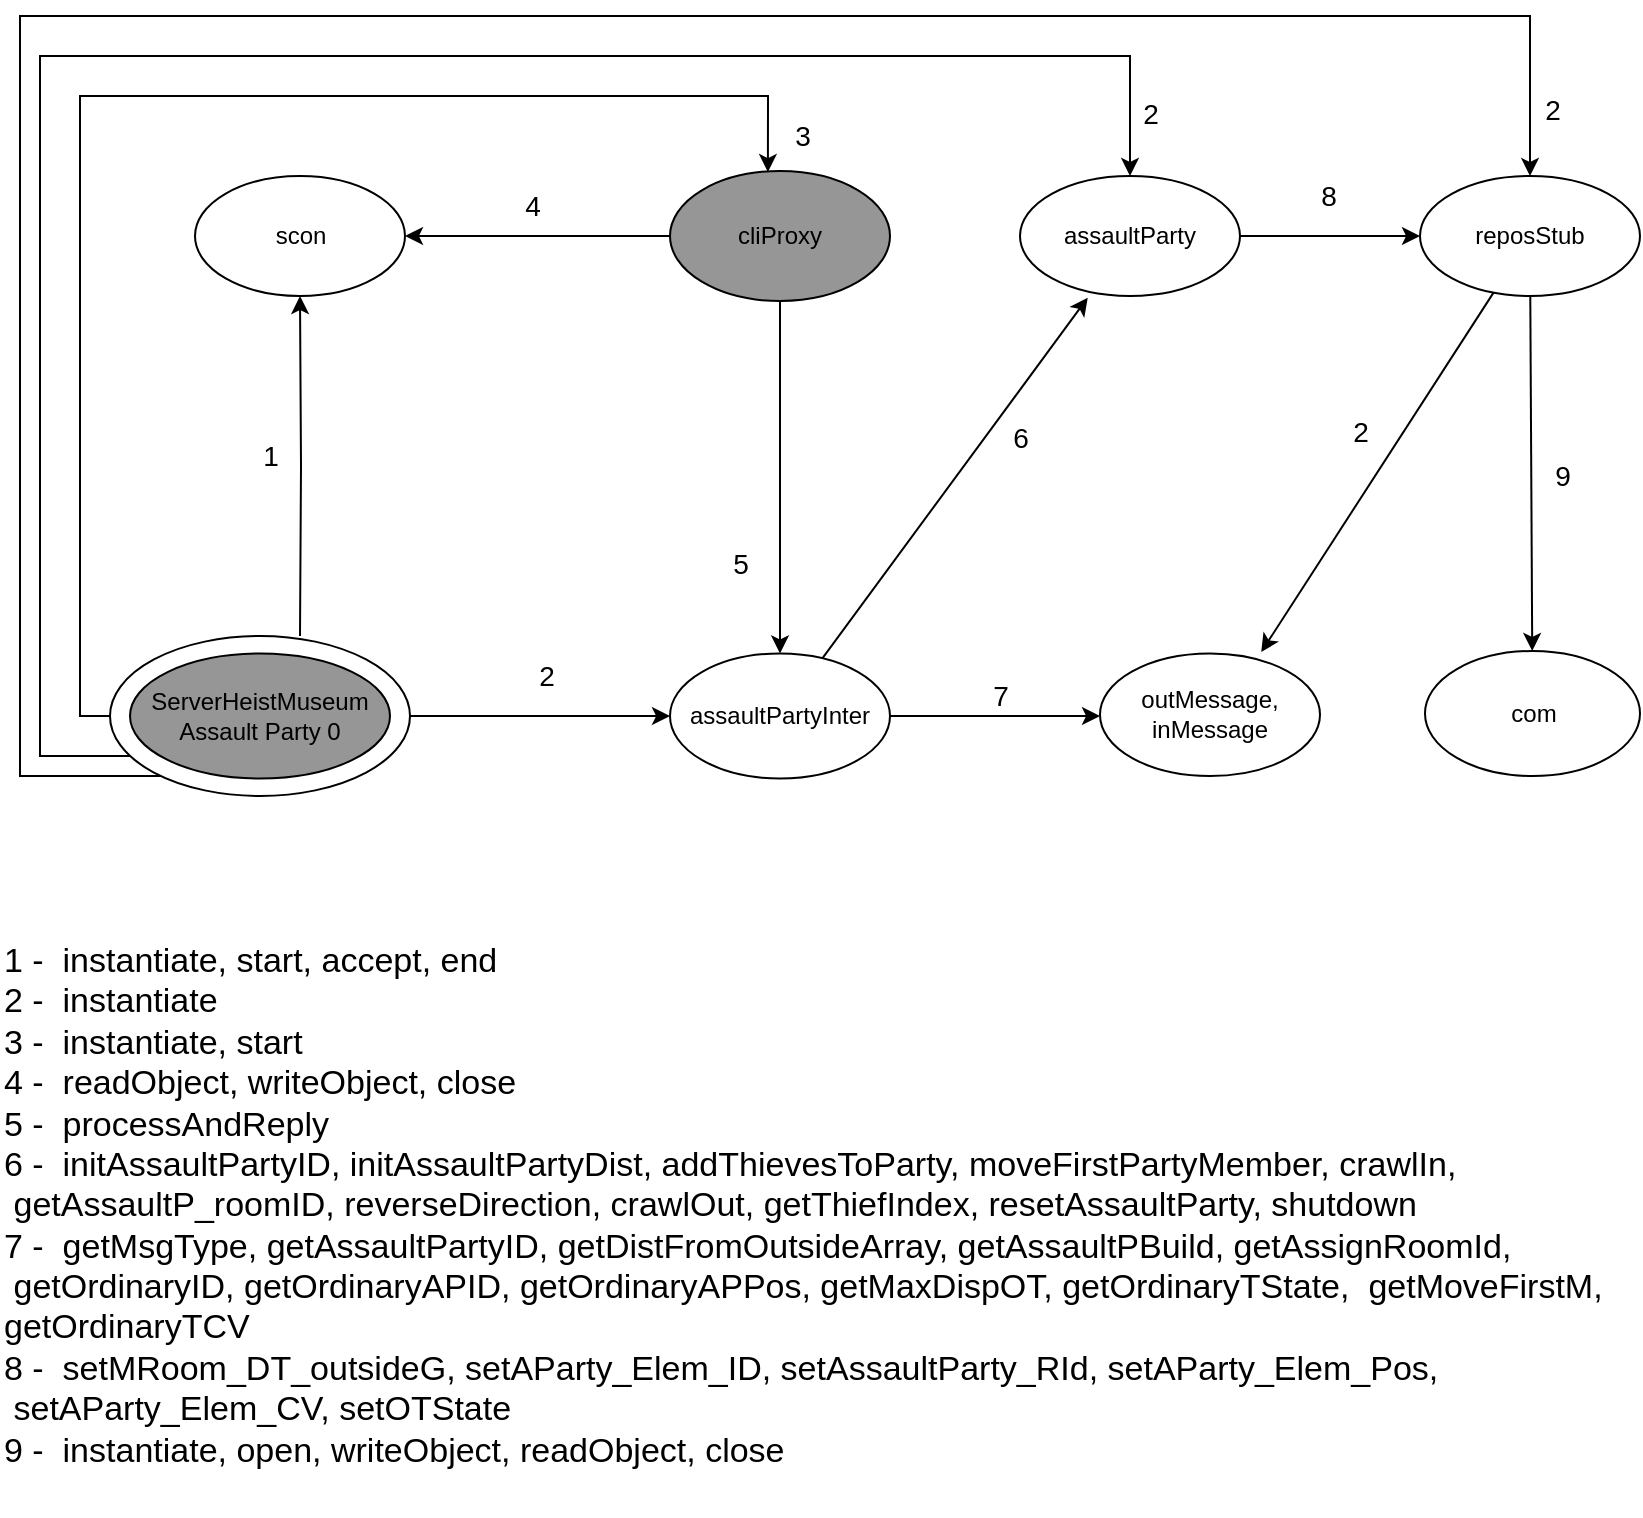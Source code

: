 <mxfile version="21.2.9" type="device">
  <diagram name="Page-1" id="h4a3mLUxmYmVxHiVNfvR">
    <mxGraphModel dx="1434" dy="775" grid="1" gridSize="10" guides="1" tooltips="1" connect="1" arrows="1" fold="1" page="1" pageScale="1" pageWidth="850" pageHeight="1100" math="0" shadow="0">
      <root>
        <mxCell id="0" />
        <mxCell id="1" parent="0" />
        <mxCell id="IrQQD2VYsDH-wbFwgZ4E-1" style="edgeStyle=orthogonalEdgeStyle;rounded=0;orthogonalLoop=1;jettySize=auto;html=1;entryX=0.5;entryY=1;entryDx=0;entryDy=0;" edge="1" parent="1" target="IrQQD2VYsDH-wbFwgZ4E-11">
          <mxGeometry relative="1" as="geometry">
            <mxPoint x="160" y="230" as="targetPoint" />
            <mxPoint x="160" y="350" as="sourcePoint" />
          </mxGeometry>
        </mxCell>
        <mxCell id="IrQQD2VYsDH-wbFwgZ4E-2" value="&lt;font style=&quot;font-size: 14px;&quot;&gt;1&lt;/font&gt;" style="edgeLabel;html=1;align=center;verticalAlign=middle;resizable=0;points=[];fontSize=12;" vertex="1" connectable="0" parent="IrQQD2VYsDH-wbFwgZ4E-1">
          <mxGeometry x="0.244" y="-3" relative="1" as="geometry">
            <mxPoint x="-18" y="15" as="offset" />
          </mxGeometry>
        </mxCell>
        <mxCell id="IrQQD2VYsDH-wbFwgZ4E-3" style="edgeStyle=orthogonalEdgeStyle;rounded=0;orthogonalLoop=1;jettySize=auto;html=1;exitX=1;exitY=0.5;exitDx=0;exitDy=0;" edge="1" parent="1" source="IrQQD2VYsDH-wbFwgZ4E-9" target="IrQQD2VYsDH-wbFwgZ4E-16">
          <mxGeometry relative="1" as="geometry">
            <Array as="points" />
            <mxPoint x="235" y="390" as="sourcePoint" />
          </mxGeometry>
        </mxCell>
        <mxCell id="IrQQD2VYsDH-wbFwgZ4E-4" value="&lt;font style=&quot;font-size: 14px;&quot;&gt;2&lt;/font&gt;" style="edgeLabel;html=1;align=center;verticalAlign=middle;resizable=0;points=[];" vertex="1" connectable="0" parent="IrQQD2VYsDH-wbFwgZ4E-3">
          <mxGeometry x="0.267" y="3" relative="1" as="geometry">
            <mxPoint x="-15" y="-17" as="offset" />
          </mxGeometry>
        </mxCell>
        <mxCell id="IrQQD2VYsDH-wbFwgZ4E-5" style="rounded=0;orthogonalLoop=1;jettySize=auto;html=1;edgeStyle=orthogonalEdgeStyle;" edge="1" parent="1" target="IrQQD2VYsDH-wbFwgZ4E-30">
          <mxGeometry relative="1" as="geometry">
            <Array as="points">
              <mxPoint x="20" y="420" />
              <mxPoint x="20" y="40" />
              <mxPoint x="775" y="40" />
            </Array>
            <mxPoint x="110.392" y="420" as="sourcePoint" />
          </mxGeometry>
        </mxCell>
        <mxCell id="IrQQD2VYsDH-wbFwgZ4E-6" style="edgeStyle=orthogonalEdgeStyle;rounded=0;orthogonalLoop=1;jettySize=auto;html=1;" edge="1" parent="1" target="IrQQD2VYsDH-wbFwgZ4E-24">
          <mxGeometry relative="1" as="geometry">
            <Array as="points">
              <mxPoint x="30" y="410" />
              <mxPoint x="30" y="60" />
              <mxPoint x="575" y="60" />
            </Array>
            <mxPoint x="95.048" y="410" as="sourcePoint" />
          </mxGeometry>
        </mxCell>
        <mxCell id="IrQQD2VYsDH-wbFwgZ4E-7" style="edgeStyle=orthogonalEdgeStyle;rounded=0;orthogonalLoop=1;jettySize=auto;html=1;entryX=0.445;entryY=0.008;entryDx=0;entryDy=0;entryPerimeter=0;" edge="1" parent="1" source="IrQQD2VYsDH-wbFwgZ4E-9" target="IrQQD2VYsDH-wbFwgZ4E-21">
          <mxGeometry relative="1" as="geometry">
            <Array as="points">
              <mxPoint x="50" y="390" />
              <mxPoint x="50" y="80" />
              <mxPoint x="394" y="80" />
            </Array>
          </mxGeometry>
        </mxCell>
        <mxCell id="IrQQD2VYsDH-wbFwgZ4E-8" value="&lt;font style=&quot;font-size: 14px;&quot;&gt;3&lt;/font&gt;" style="edgeLabel;html=1;align=center;verticalAlign=middle;resizable=0;points=[];" vertex="1" connectable="0" parent="IrQQD2VYsDH-wbFwgZ4E-7">
          <mxGeometry x="0.687" y="2" relative="1" as="geometry">
            <mxPoint x="89" y="22" as="offset" />
          </mxGeometry>
        </mxCell>
        <mxCell id="IrQQD2VYsDH-wbFwgZ4E-9" value="" style="ellipse;whiteSpace=wrap;html=1;shadow=0;labelBackgroundColor=none;fillStyle=auto;fontFamily=Helvetica;fontSize=12;gradientDirection=north;" vertex="1" parent="1">
          <mxGeometry x="65" y="350" width="150" height="80" as="geometry" />
        </mxCell>
        <mxCell id="IrQQD2VYsDH-wbFwgZ4E-10" value="ServerHeistMuseum&lt;br&gt;Assault Party 0" style="ellipse;whiteSpace=wrap;html=1;shadow=0;labelBackgroundColor=none;fillStyle=auto;strokeColor=default;fontFamily=Helvetica;fontSize=12;fontColor=default;fillColor=#969696;gradientColor=none;gradientDirection=north;" vertex="1" parent="1">
          <mxGeometry x="75" y="358.75" width="130" height="62.5" as="geometry" />
        </mxCell>
        <mxCell id="IrQQD2VYsDH-wbFwgZ4E-11" value="scon" style="ellipse;whiteSpace=wrap;html=1;shadow=0;labelBackgroundColor=none;fillStyle=auto;fontFamily=Helvetica;fontSize=12;gradientDirection=north;" vertex="1" parent="1">
          <mxGeometry x="107.5" y="120" width="105" height="60" as="geometry" />
        </mxCell>
        <mxCell id="IrQQD2VYsDH-wbFwgZ4E-12" style="rounded=0;orthogonalLoop=1;jettySize=auto;html=1;entryX=0.308;entryY=1.014;entryDx=0;entryDy=0;entryPerimeter=0;" edge="1" parent="1" source="IrQQD2VYsDH-wbFwgZ4E-16" target="IrQQD2VYsDH-wbFwgZ4E-24">
          <mxGeometry relative="1" as="geometry" />
        </mxCell>
        <mxCell id="IrQQD2VYsDH-wbFwgZ4E-13" value="&lt;font style=&quot;font-size: 14px;&quot;&gt;6&lt;/font&gt;" style="edgeLabel;html=1;align=center;verticalAlign=middle;resizable=0;points=[];" vertex="1" connectable="0" parent="IrQQD2VYsDH-wbFwgZ4E-12">
          <mxGeometry x="0.15" y="-1" relative="1" as="geometry">
            <mxPoint x="22" y="-8" as="offset" />
          </mxGeometry>
        </mxCell>
        <mxCell id="IrQQD2VYsDH-wbFwgZ4E-14" value="" style="edgeStyle=orthogonalEdgeStyle;rounded=0;orthogonalLoop=1;jettySize=auto;html=1;" edge="1" parent="1" source="IrQQD2VYsDH-wbFwgZ4E-16" target="IrQQD2VYsDH-wbFwgZ4E-25">
          <mxGeometry relative="1" as="geometry">
            <Array as="points">
              <mxPoint x="575" y="393" />
              <mxPoint x="575" y="393" />
            </Array>
          </mxGeometry>
        </mxCell>
        <mxCell id="IrQQD2VYsDH-wbFwgZ4E-15" value="&lt;font style=&quot;font-size: 14px;&quot;&gt;7&lt;/font&gt;" style="edgeLabel;html=1;align=center;verticalAlign=middle;resizable=0;points=[];" vertex="1" connectable="0" parent="IrQQD2VYsDH-wbFwgZ4E-14">
          <mxGeometry x="-0.25" y="3" relative="1" as="geometry">
            <mxPoint x="15" y="-7" as="offset" />
          </mxGeometry>
        </mxCell>
        <mxCell id="IrQQD2VYsDH-wbFwgZ4E-16" value="assaultPartyInter" style="ellipse;whiteSpace=wrap;html=1;shadow=0;labelBackgroundColor=none;fillStyle=auto;fontFamily=Helvetica;fontSize=12;gradientDirection=north;" vertex="1" parent="1">
          <mxGeometry x="345" y="358.75" width="110" height="62.5" as="geometry" />
        </mxCell>
        <mxCell id="IrQQD2VYsDH-wbFwgZ4E-17" style="rounded=0;orthogonalLoop=1;jettySize=auto;html=1;entryX=1;entryY=0.5;entryDx=0;entryDy=0;" edge="1" parent="1" source="IrQQD2VYsDH-wbFwgZ4E-21" target="IrQQD2VYsDH-wbFwgZ4E-11">
          <mxGeometry relative="1" as="geometry">
            <mxPoint x="225" y="195" as="targetPoint" />
          </mxGeometry>
        </mxCell>
        <mxCell id="IrQQD2VYsDH-wbFwgZ4E-18" value="&lt;font style=&quot;font-size: 14px;&quot;&gt;4&lt;/font&gt;" style="edgeLabel;html=1;align=center;verticalAlign=middle;resizable=0;points=[];rotation=0;" vertex="1" connectable="0" parent="IrQQD2VYsDH-wbFwgZ4E-17">
          <mxGeometry x="-0.125" relative="1" as="geometry">
            <mxPoint x="-11" y="-15" as="offset" />
          </mxGeometry>
        </mxCell>
        <mxCell id="IrQQD2VYsDH-wbFwgZ4E-19" style="rounded=0;orthogonalLoop=1;jettySize=auto;html=1;" edge="1" parent="1" source="IrQQD2VYsDH-wbFwgZ4E-21" target="IrQQD2VYsDH-wbFwgZ4E-16">
          <mxGeometry relative="1" as="geometry" />
        </mxCell>
        <mxCell id="IrQQD2VYsDH-wbFwgZ4E-20" value="&lt;font style=&quot;font-size: 14px;&quot;&gt;5&lt;/font&gt;" style="edgeLabel;html=1;align=center;verticalAlign=middle;resizable=0;points=[];" vertex="1" connectable="0" parent="IrQQD2VYsDH-wbFwgZ4E-19">
          <mxGeometry x="0.302" y="4" relative="1" as="geometry">
            <mxPoint x="-24" y="17" as="offset" />
          </mxGeometry>
        </mxCell>
        <mxCell id="IrQQD2VYsDH-wbFwgZ4E-21" value="cliProxy" style="ellipse;whiteSpace=wrap;html=1;shadow=0;labelBackgroundColor=none;fillStyle=auto;strokeColor=default;fontFamily=Helvetica;fontSize=12;fontColor=default;fillColor=#969696;gradientColor=none;gradientDirection=north;" vertex="1" parent="1">
          <mxGeometry x="345" y="117.5" width="110" height="65" as="geometry" />
        </mxCell>
        <mxCell id="IrQQD2VYsDH-wbFwgZ4E-22" style="edgeStyle=orthogonalEdgeStyle;rounded=0;orthogonalLoop=1;jettySize=auto;html=1;entryX=0;entryY=0.5;entryDx=0;entryDy=0;" edge="1" parent="1" source="IrQQD2VYsDH-wbFwgZ4E-24" target="IrQQD2VYsDH-wbFwgZ4E-30">
          <mxGeometry relative="1" as="geometry" />
        </mxCell>
        <mxCell id="IrQQD2VYsDH-wbFwgZ4E-23" value="&lt;font style=&quot;font-size: 14px;&quot;&gt;8&lt;/font&gt;" style="edgeLabel;html=1;align=center;verticalAlign=middle;resizable=0;points=[];" vertex="1" connectable="0" parent="IrQQD2VYsDH-wbFwgZ4E-22">
          <mxGeometry x="0.321" y="-2" relative="1" as="geometry">
            <mxPoint x="-16" y="-22" as="offset" />
          </mxGeometry>
        </mxCell>
        <mxCell id="IrQQD2VYsDH-wbFwgZ4E-24" value="assaultParty" style="ellipse;whiteSpace=wrap;html=1;shadow=0;labelBackgroundColor=none;fillStyle=auto;fontFamily=Helvetica;fontSize=12;gradientDirection=north;" vertex="1" parent="1">
          <mxGeometry x="520" y="120" width="110" height="60" as="geometry" />
        </mxCell>
        <mxCell id="IrQQD2VYsDH-wbFwgZ4E-25" value="outMessage, inMessage" style="ellipse;whiteSpace=wrap;html=1;shadow=0;labelBackgroundColor=none;fillStyle=auto;fontFamily=Helvetica;fontSize=12;gradientDirection=north;" vertex="1" parent="1">
          <mxGeometry x="560" y="358.75" width="110" height="61.25" as="geometry" />
        </mxCell>
        <mxCell id="IrQQD2VYsDH-wbFwgZ4E-26" style="rounded=0;orthogonalLoop=1;jettySize=auto;html=1;entryX=0.733;entryY=-0.012;entryDx=0;entryDy=0;entryPerimeter=0;" edge="1" parent="1" source="IrQQD2VYsDH-wbFwgZ4E-30" target="IrQQD2VYsDH-wbFwgZ4E-25">
          <mxGeometry relative="1" as="geometry" />
        </mxCell>
        <mxCell id="IrQQD2VYsDH-wbFwgZ4E-27" value="&lt;font style=&quot;font-size: 14px;&quot;&gt;2&lt;/font&gt;" style="edgeLabel;html=1;align=center;verticalAlign=middle;resizable=0;points=[];" vertex="1" connectable="0" parent="IrQQD2VYsDH-wbFwgZ4E-26">
          <mxGeometry x="-0.226" relative="1" as="geometry">
            <mxPoint x="-22" as="offset" />
          </mxGeometry>
        </mxCell>
        <mxCell id="IrQQD2VYsDH-wbFwgZ4E-28" style="rounded=0;orthogonalLoop=1;jettySize=auto;html=1;" edge="1" parent="1" source="IrQQD2VYsDH-wbFwgZ4E-30" target="IrQQD2VYsDH-wbFwgZ4E-33">
          <mxGeometry relative="1" as="geometry" />
        </mxCell>
        <mxCell id="IrQQD2VYsDH-wbFwgZ4E-29" value="&lt;font style=&quot;font-size: 14px;&quot;&gt;9&lt;/font&gt;" style="edgeLabel;html=1;align=center;verticalAlign=middle;resizable=0;points=[];" vertex="1" connectable="0" parent="IrQQD2VYsDH-wbFwgZ4E-28">
          <mxGeometry x="0.185" y="2" relative="1" as="geometry">
            <mxPoint x="13" y="-15" as="offset" />
          </mxGeometry>
        </mxCell>
        <mxCell id="IrQQD2VYsDH-wbFwgZ4E-30" value="reposStub" style="ellipse;whiteSpace=wrap;html=1;shadow=0;labelBackgroundColor=none;fillStyle=auto;fontFamily=Helvetica;fontSize=12;gradientDirection=north;" vertex="1" parent="1">
          <mxGeometry x="720" y="120" width="110" height="60" as="geometry" />
        </mxCell>
        <mxCell id="IrQQD2VYsDH-wbFwgZ4E-31" value="&lt;font style=&quot;font-size: 14px;&quot;&gt;2&lt;/font&gt;" style="edgeLabel;html=1;align=center;verticalAlign=middle;resizable=0;points=[];" vertex="1" connectable="0" parent="1">
          <mxGeometry x="250" y="421.25" as="geometry">
            <mxPoint x="335" y="-333" as="offset" />
          </mxGeometry>
        </mxCell>
        <mxCell id="IrQQD2VYsDH-wbFwgZ4E-32" value="&lt;font style=&quot;font-size: 14px;&quot;&gt;2&lt;/font&gt;" style="edgeLabel;html=1;align=center;verticalAlign=middle;resizable=0;points=[];" vertex="1" connectable="0" parent="1">
          <mxGeometry x="300" y="300" as="geometry">
            <mxPoint x="486" y="-213" as="offset" />
          </mxGeometry>
        </mxCell>
        <mxCell id="IrQQD2VYsDH-wbFwgZ4E-33" value="com" style="ellipse;whiteSpace=wrap;html=1;shadow=0;labelBackgroundColor=none;fillStyle=auto;fontFamily=Helvetica;fontSize=12;gradientDirection=north;" vertex="1" parent="1">
          <mxGeometry x="722.5" y="357.5" width="107.5" height="62.5" as="geometry" />
        </mxCell>
        <mxCell id="IrQQD2VYsDH-wbFwgZ4E-34" value="&lt;font style=&quot;font-size: 17px;&quot;&gt;1 -&amp;nbsp; instantiate, start, accept, end&lt;br&gt;2 -&amp;nbsp; instantiate&lt;br&gt;3 -&amp;nbsp; instantiate, start&lt;br&gt;4 -&amp;nbsp; readObject, writeObject, close&lt;br style=&quot;border-color: var(--border-color);&quot;&gt;5 -&amp;nbsp; processAndReply&lt;br&gt;6 -&amp;nbsp; initAssaultPartyID, initAssaultPartyDist, addThievesToParty, moveFirstPartyMember, crawlIn,&amp;nbsp;&lt;br&gt;&lt;span style=&quot;&quot;&gt;	&lt;/span&gt;&lt;span style=&quot;white-space: pre;&quot;&gt;	&lt;/span&gt;getAssaultP_roomID, reverseDirection, crawlOut, getThiefIndex, resetAssaultParty, shutdown&lt;br&gt;7 -&amp;nbsp; getMsgType, getAssaultPartyID, getDistFromOutsideArray, getAssaultPBuild, getAssignRoomId,&amp;nbsp;&lt;br&gt;&lt;span style=&quot;&quot;&gt;	&lt;/span&gt;&lt;span style=&quot;white-space: pre;&quot;&gt;	&lt;/span&gt;getOrdinaryID, getOrdinaryAPID, getOrdinaryAPPos, getMaxDispOT, getOrdinaryTState, &lt;span style=&quot;white-space: pre;&quot;&gt;	&lt;/span&gt;getMoveFirstM, getOrdinaryTCV&lt;br&gt;8 -&amp;nbsp; setMRoom_DT_outsideG, setAParty_Elem_ID, setAssaultParty_RId, setAParty_Elem_Pos,&lt;br&gt;&lt;span style=&quot;&quot;&gt;	&lt;/span&gt;&lt;span style=&quot;white-space: pre;&quot;&gt;	&lt;/span&gt;setAParty_Elem_CV, setOTState&lt;br&gt;9 -&amp;nbsp; instantiate, open, writeObject, readObject, close&lt;br style=&quot;border-color: var(--border-color);&quot;&gt;&lt;/font&gt;" style="text;html=1;strokeColor=none;fillColor=none;align=left;verticalAlign=middle;whiteSpace=wrap;rounded=0;" vertex="1" parent="1">
          <mxGeometry x="10" y="480" width="820" height="310" as="geometry" />
        </mxCell>
      </root>
    </mxGraphModel>
  </diagram>
</mxfile>
